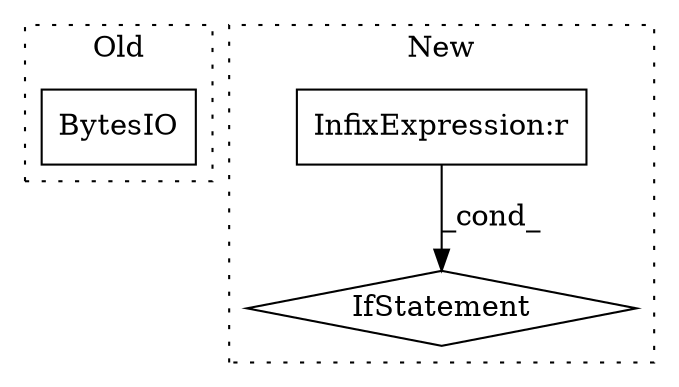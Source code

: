 digraph G {
subgraph cluster0 {
1 [label="BytesIO" a="32" s="3509,3533" l="8,1" shape="box"];
label = "Old";
style="dotted";
}
subgraph cluster1 {
2 [label="IfStatement" a="25" s="9330,9350" l="4,2" shape="diamond"];
3 [label="InfixExpression:r" a="27" s="9342" l="4" shape="box"];
label = "New";
style="dotted";
}
3 -> 2 [label="_cond_"];
}